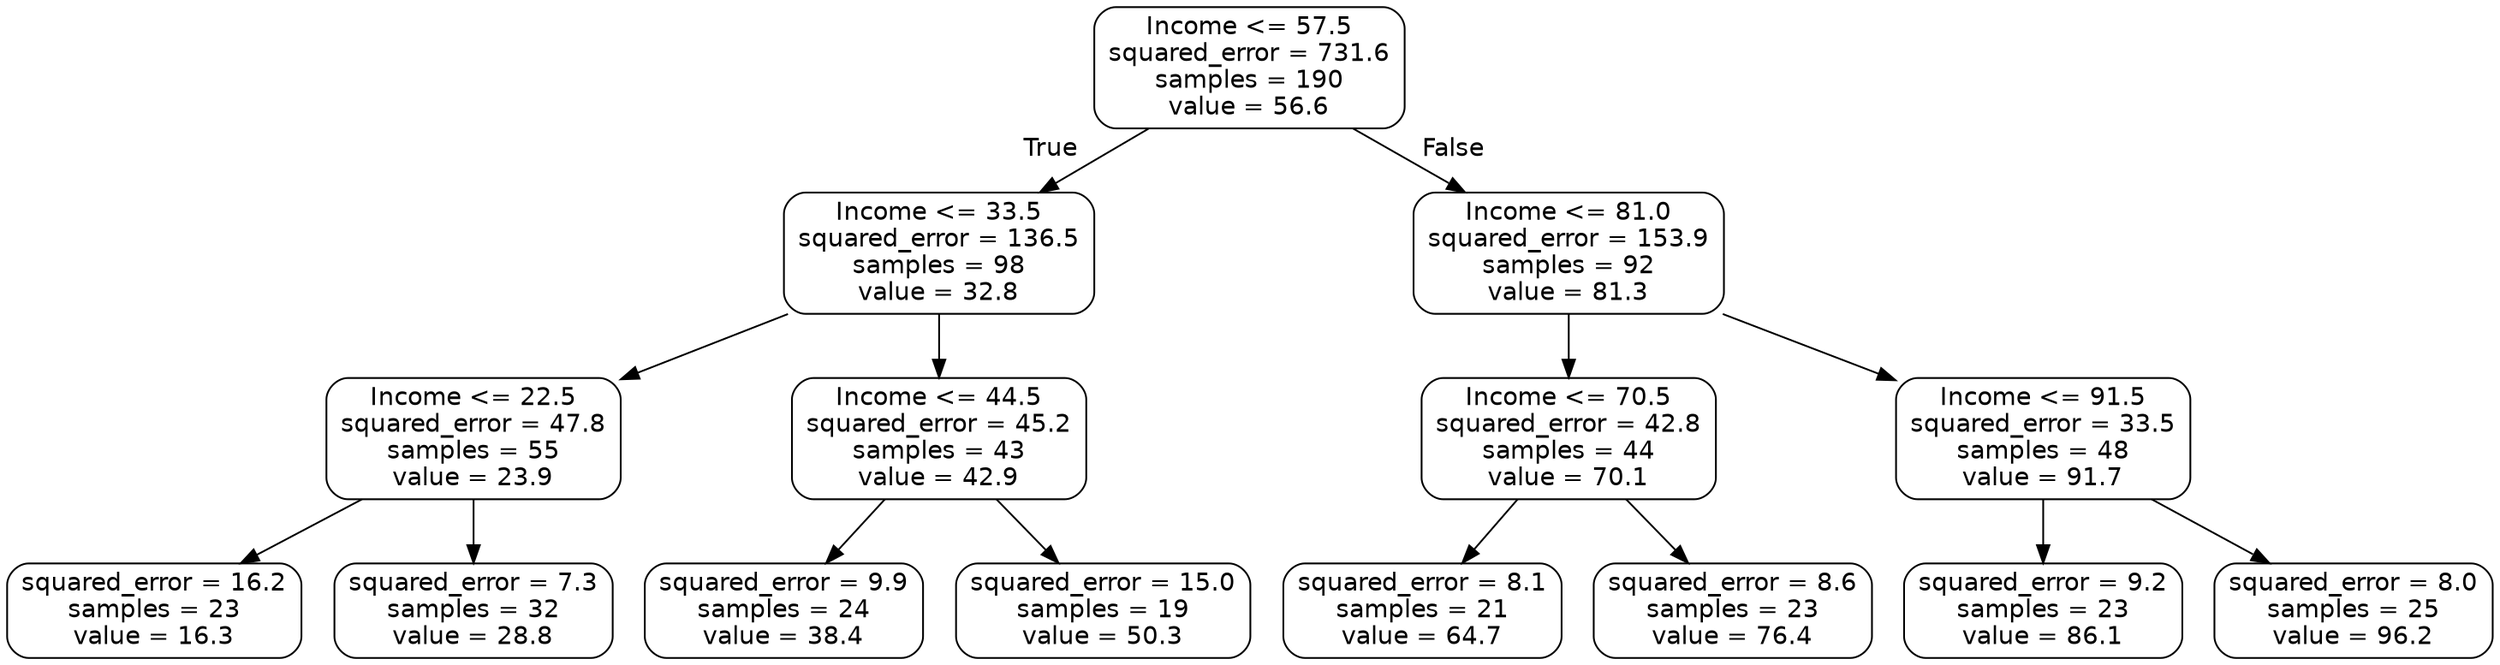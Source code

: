 digraph Tree {
node [shape=box, style="rounded", color="black", fontname="helvetica"] ;
edge [fontname="helvetica"] ;
0 [label="Income <= 57.5\nsquared_error = 731.6\nsamples = 190\nvalue = 56.6"] ;
1 [label="Income <= 33.5\nsquared_error = 136.5\nsamples = 98\nvalue = 32.8"] ;
0 -> 1 [labeldistance=2.5, labelangle=45, headlabel="True"] ;
2 [label="Income <= 22.5\nsquared_error = 47.8\nsamples = 55\nvalue = 23.9"] ;
1 -> 2 ;
3 [label="squared_error = 16.2\nsamples = 23\nvalue = 16.3"] ;
2 -> 3 ;
4 [label="squared_error = 7.3\nsamples = 32\nvalue = 28.8"] ;
2 -> 4 ;
5 [label="Income <= 44.5\nsquared_error = 45.2\nsamples = 43\nvalue = 42.9"] ;
1 -> 5 ;
6 [label="squared_error = 9.9\nsamples = 24\nvalue = 38.4"] ;
5 -> 6 ;
7 [label="squared_error = 15.0\nsamples = 19\nvalue = 50.3"] ;
5 -> 7 ;
8 [label="Income <= 81.0\nsquared_error = 153.9\nsamples = 92\nvalue = 81.3"] ;
0 -> 8 [labeldistance=2.5, labelangle=-45, headlabel="False"] ;
9 [label="Income <= 70.5\nsquared_error = 42.8\nsamples = 44\nvalue = 70.1"] ;
8 -> 9 ;
10 [label="squared_error = 8.1\nsamples = 21\nvalue = 64.7"] ;
9 -> 10 ;
11 [label="squared_error = 8.6\nsamples = 23\nvalue = 76.4"] ;
9 -> 11 ;
12 [label="Income <= 91.5\nsquared_error = 33.5\nsamples = 48\nvalue = 91.7"] ;
8 -> 12 ;
13 [label="squared_error = 9.2\nsamples = 23\nvalue = 86.1"] ;
12 -> 13 ;
14 [label="squared_error = 8.0\nsamples = 25\nvalue = 96.2"] ;
12 -> 14 ;
}